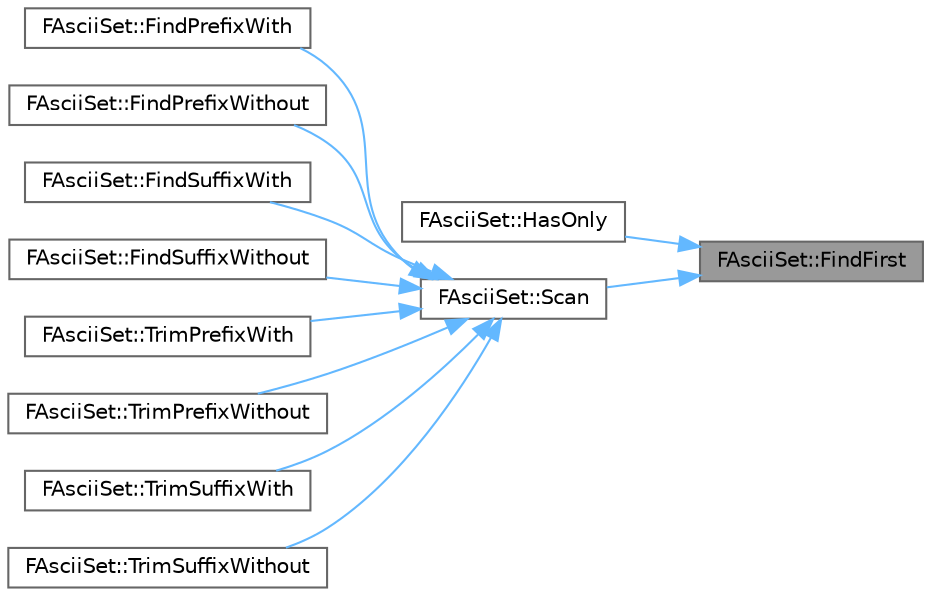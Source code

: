 digraph "FAsciiSet::FindFirst"
{
 // INTERACTIVE_SVG=YES
 // LATEX_PDF_SIZE
  bgcolor="transparent";
  edge [fontname=Helvetica,fontsize=10,labelfontname=Helvetica,labelfontsize=10];
  node [fontname=Helvetica,fontsize=10,shape=box,height=0.2,width=0.4];
  rankdir="RL";
  Node1 [id="Node000001",label="FAsciiSet::FindFirst",height=0.2,width=0.4,color="gray40", fillcolor="grey60", style="filled", fontcolor="black",tooltip=" "];
  Node1 -> Node2 [id="edge1_Node000001_Node000002",dir="back",color="steelblue1",style="solid",tooltip=" "];
  Node2 [id="Node000002",label="FAsciiSet::HasOnly",height=0.2,width=0.4,color="grey40", fillcolor="white", style="filled",URL="$d4/d0e/classFAsciiSet.html#a7cb4ba3f7cfe390c1dbfc4db532726e9",tooltip="Test if string contains any character outside of set."];
  Node1 -> Node3 [id="edge2_Node000001_Node000003",dir="back",color="steelblue1",style="solid",tooltip=" "];
  Node3 [id="Node000003",label="FAsciiSet::Scan",height=0.2,width=0.4,color="grey40", fillcolor="white", style="filled",URL="$d4/d0e/classFAsciiSet.html#a85bba9d030f471ba077615944ce39d89",tooltip=" "];
  Node3 -> Node4 [id="edge3_Node000003_Node000004",dir="back",color="steelblue1",style="solid",tooltip=" "];
  Node4 [id="Node000004",label="FAsciiSet::FindPrefixWith",height=0.2,width=0.4,color="grey40", fillcolor="white", style="filled",URL="$d4/d0e/classFAsciiSet.html#ae71b3dfc2a05775f0af9c131b717894e",tooltip="Get initial substring with all characters in set."];
  Node3 -> Node5 [id="edge4_Node000003_Node000005",dir="back",color="steelblue1",style="solid",tooltip=" "];
  Node5 [id="Node000005",label="FAsciiSet::FindPrefixWithout",height=0.2,width=0.4,color="grey40", fillcolor="white", style="filled",URL="$d4/d0e/classFAsciiSet.html#a3911f66a5b2a91e9ca3ceef0926b1cf8",tooltip="Get initial substring with no characters in set."];
  Node3 -> Node6 [id="edge5_Node000003_Node000006",dir="back",color="steelblue1",style="solid",tooltip=" "];
  Node6 [id="Node000006",label="FAsciiSet::FindSuffixWith",height=0.2,width=0.4,color="grey40", fillcolor="white", style="filled",URL="$d4/d0e/classFAsciiSet.html#ac7b8ff518388088ae17e3cc31c53c6df",tooltip="Get trailing substring with all characters in set."];
  Node3 -> Node7 [id="edge6_Node000003_Node000007",dir="back",color="steelblue1",style="solid",tooltip=" "];
  Node7 [id="Node000007",label="FAsciiSet::FindSuffixWithout",height=0.2,width=0.4,color="grey40", fillcolor="white", style="filled",URL="$d4/d0e/classFAsciiSet.html#ac23cdcddb83a5fbafea5dcecf09c6097",tooltip="Get trailing substring with no characters in set."];
  Node3 -> Node8 [id="edge7_Node000003_Node000008",dir="back",color="steelblue1",style="solid",tooltip=" "];
  Node8 [id="Node000008",label="FAsciiSet::TrimPrefixWith",height=0.2,width=0.4,color="grey40", fillcolor="white", style="filled",URL="$d4/d0e/classFAsciiSet.html#ac065908cbed6eafec58185c86964c7a3",tooltip="Trim initial characters in set."];
  Node3 -> Node9 [id="edge8_Node000003_Node000009",dir="back",color="steelblue1",style="solid",tooltip=" "];
  Node9 [id="Node000009",label="FAsciiSet::TrimPrefixWithout",height=0.2,width=0.4,color="grey40", fillcolor="white", style="filled",URL="$d4/d0e/classFAsciiSet.html#a9b74c03f3c93ad65fc40ba55c3293005",tooltip="Trim initial characters not in set."];
  Node3 -> Node10 [id="edge9_Node000003_Node000010",dir="back",color="steelblue1",style="solid",tooltip=" "];
  Node10 [id="Node000010",label="FAsciiSet::TrimSuffixWith",height=0.2,width=0.4,color="grey40", fillcolor="white", style="filled",URL="$d4/d0e/classFAsciiSet.html#a1d9718c78435e12e7437a6cd1ddd0618",tooltip="Trim trailing characters in set."];
  Node3 -> Node11 [id="edge10_Node000003_Node000011",dir="back",color="steelblue1",style="solid",tooltip=" "];
  Node11 [id="Node000011",label="FAsciiSet::TrimSuffixWithout",height=0.2,width=0.4,color="grey40", fillcolor="white", style="filled",URL="$d4/d0e/classFAsciiSet.html#a01cc4770c2079ccb849a50c586e1deab",tooltip="Trim trailing characters not in set."];
}
